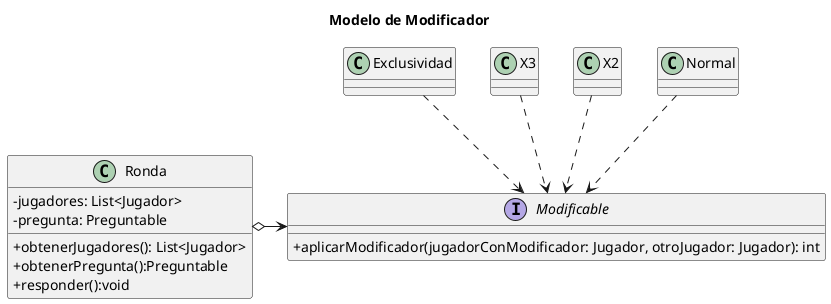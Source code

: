 @startuml
title Modelo de Modificador
skinparam classAttributeIconSize 0


class Ronda{
    - jugadores: List<Jugador>
    - pregunta: Preguntable

    + obtenerJugadores(): List<Jugador>
    + obtenerPregunta():Preguntable
    + responder():void
}

interface Modificable{
    + aplicarModificador(jugadorConModificador: Jugador, otroJugador: Jugador): int
}

class Normal{
}

class X2{
}

class X3{
}

class Exclusividad{
}


Ronda o-> Modificable

Modificable <.up. Normal
Modificable <.up. X2
Modificable <.up. X3
Modificable <.up. Exclusividad

@enduml